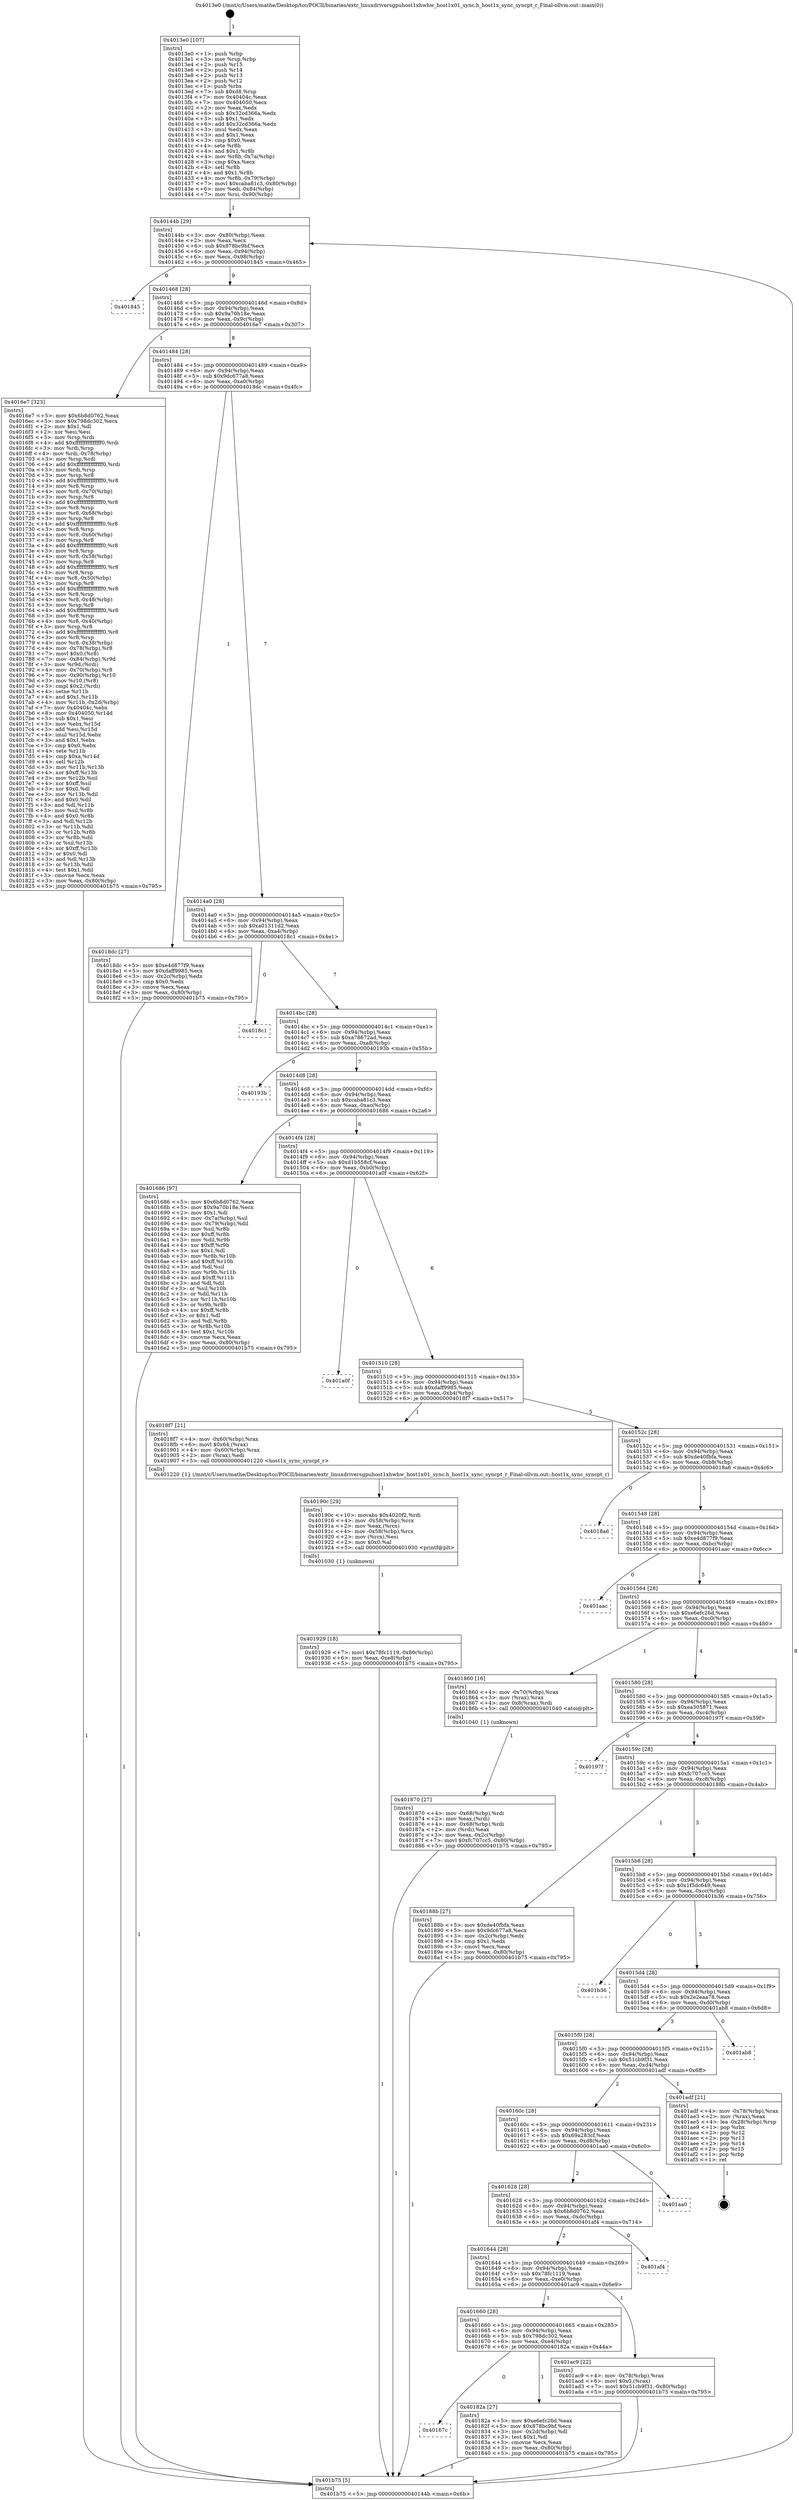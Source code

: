digraph "0x4013e0" {
  label = "0x4013e0 (/mnt/c/Users/mathe/Desktop/tcc/POCII/binaries/extr_linuxdriversgpuhost1xhwhw_host1x01_sync.h_host1x_sync_syncpt_r_Final-ollvm.out::main(0))"
  labelloc = "t"
  node[shape=record]

  Entry [label="",width=0.3,height=0.3,shape=circle,fillcolor=black,style=filled]
  "0x40144b" [label="{
     0x40144b [29]\l
     | [instrs]\l
     &nbsp;&nbsp;0x40144b \<+3\>: mov -0x80(%rbp),%eax\l
     &nbsp;&nbsp;0x40144e \<+2\>: mov %eax,%ecx\l
     &nbsp;&nbsp;0x401450 \<+6\>: sub $0x878bc9bf,%ecx\l
     &nbsp;&nbsp;0x401456 \<+6\>: mov %eax,-0x94(%rbp)\l
     &nbsp;&nbsp;0x40145c \<+6\>: mov %ecx,-0x98(%rbp)\l
     &nbsp;&nbsp;0x401462 \<+6\>: je 0000000000401845 \<main+0x465\>\l
  }"]
  "0x401845" [label="{
     0x401845\l
  }", style=dashed]
  "0x401468" [label="{
     0x401468 [28]\l
     | [instrs]\l
     &nbsp;&nbsp;0x401468 \<+5\>: jmp 000000000040146d \<main+0x8d\>\l
     &nbsp;&nbsp;0x40146d \<+6\>: mov -0x94(%rbp),%eax\l
     &nbsp;&nbsp;0x401473 \<+5\>: sub $0x9a70b18e,%eax\l
     &nbsp;&nbsp;0x401478 \<+6\>: mov %eax,-0x9c(%rbp)\l
     &nbsp;&nbsp;0x40147e \<+6\>: je 00000000004016e7 \<main+0x307\>\l
  }"]
  Exit [label="",width=0.3,height=0.3,shape=circle,fillcolor=black,style=filled,peripheries=2]
  "0x4016e7" [label="{
     0x4016e7 [323]\l
     | [instrs]\l
     &nbsp;&nbsp;0x4016e7 \<+5\>: mov $0x6b8d0762,%eax\l
     &nbsp;&nbsp;0x4016ec \<+5\>: mov $0x798dc302,%ecx\l
     &nbsp;&nbsp;0x4016f1 \<+2\>: mov $0x1,%dl\l
     &nbsp;&nbsp;0x4016f3 \<+2\>: xor %esi,%esi\l
     &nbsp;&nbsp;0x4016f5 \<+3\>: mov %rsp,%rdi\l
     &nbsp;&nbsp;0x4016f8 \<+4\>: add $0xfffffffffffffff0,%rdi\l
     &nbsp;&nbsp;0x4016fc \<+3\>: mov %rdi,%rsp\l
     &nbsp;&nbsp;0x4016ff \<+4\>: mov %rdi,-0x78(%rbp)\l
     &nbsp;&nbsp;0x401703 \<+3\>: mov %rsp,%rdi\l
     &nbsp;&nbsp;0x401706 \<+4\>: add $0xfffffffffffffff0,%rdi\l
     &nbsp;&nbsp;0x40170a \<+3\>: mov %rdi,%rsp\l
     &nbsp;&nbsp;0x40170d \<+3\>: mov %rsp,%r8\l
     &nbsp;&nbsp;0x401710 \<+4\>: add $0xfffffffffffffff0,%r8\l
     &nbsp;&nbsp;0x401714 \<+3\>: mov %r8,%rsp\l
     &nbsp;&nbsp;0x401717 \<+4\>: mov %r8,-0x70(%rbp)\l
     &nbsp;&nbsp;0x40171b \<+3\>: mov %rsp,%r8\l
     &nbsp;&nbsp;0x40171e \<+4\>: add $0xfffffffffffffff0,%r8\l
     &nbsp;&nbsp;0x401722 \<+3\>: mov %r8,%rsp\l
     &nbsp;&nbsp;0x401725 \<+4\>: mov %r8,-0x68(%rbp)\l
     &nbsp;&nbsp;0x401729 \<+3\>: mov %rsp,%r8\l
     &nbsp;&nbsp;0x40172c \<+4\>: add $0xfffffffffffffff0,%r8\l
     &nbsp;&nbsp;0x401730 \<+3\>: mov %r8,%rsp\l
     &nbsp;&nbsp;0x401733 \<+4\>: mov %r8,-0x60(%rbp)\l
     &nbsp;&nbsp;0x401737 \<+3\>: mov %rsp,%r8\l
     &nbsp;&nbsp;0x40173a \<+4\>: add $0xfffffffffffffff0,%r8\l
     &nbsp;&nbsp;0x40173e \<+3\>: mov %r8,%rsp\l
     &nbsp;&nbsp;0x401741 \<+4\>: mov %r8,-0x58(%rbp)\l
     &nbsp;&nbsp;0x401745 \<+3\>: mov %rsp,%r8\l
     &nbsp;&nbsp;0x401748 \<+4\>: add $0xfffffffffffffff0,%r8\l
     &nbsp;&nbsp;0x40174c \<+3\>: mov %r8,%rsp\l
     &nbsp;&nbsp;0x40174f \<+4\>: mov %r8,-0x50(%rbp)\l
     &nbsp;&nbsp;0x401753 \<+3\>: mov %rsp,%r8\l
     &nbsp;&nbsp;0x401756 \<+4\>: add $0xfffffffffffffff0,%r8\l
     &nbsp;&nbsp;0x40175a \<+3\>: mov %r8,%rsp\l
     &nbsp;&nbsp;0x40175d \<+4\>: mov %r8,-0x48(%rbp)\l
     &nbsp;&nbsp;0x401761 \<+3\>: mov %rsp,%r8\l
     &nbsp;&nbsp;0x401764 \<+4\>: add $0xfffffffffffffff0,%r8\l
     &nbsp;&nbsp;0x401768 \<+3\>: mov %r8,%rsp\l
     &nbsp;&nbsp;0x40176b \<+4\>: mov %r8,-0x40(%rbp)\l
     &nbsp;&nbsp;0x40176f \<+3\>: mov %rsp,%r8\l
     &nbsp;&nbsp;0x401772 \<+4\>: add $0xfffffffffffffff0,%r8\l
     &nbsp;&nbsp;0x401776 \<+3\>: mov %r8,%rsp\l
     &nbsp;&nbsp;0x401779 \<+4\>: mov %r8,-0x38(%rbp)\l
     &nbsp;&nbsp;0x40177d \<+4\>: mov -0x78(%rbp),%r8\l
     &nbsp;&nbsp;0x401781 \<+7\>: movl $0x0,(%r8)\l
     &nbsp;&nbsp;0x401788 \<+7\>: mov -0x84(%rbp),%r9d\l
     &nbsp;&nbsp;0x40178f \<+3\>: mov %r9d,(%rdi)\l
     &nbsp;&nbsp;0x401792 \<+4\>: mov -0x70(%rbp),%r8\l
     &nbsp;&nbsp;0x401796 \<+7\>: mov -0x90(%rbp),%r10\l
     &nbsp;&nbsp;0x40179d \<+3\>: mov %r10,(%r8)\l
     &nbsp;&nbsp;0x4017a0 \<+3\>: cmpl $0x2,(%rdi)\l
     &nbsp;&nbsp;0x4017a3 \<+4\>: setne %r11b\l
     &nbsp;&nbsp;0x4017a7 \<+4\>: and $0x1,%r11b\l
     &nbsp;&nbsp;0x4017ab \<+4\>: mov %r11b,-0x2d(%rbp)\l
     &nbsp;&nbsp;0x4017af \<+7\>: mov 0x40404c,%ebx\l
     &nbsp;&nbsp;0x4017b6 \<+8\>: mov 0x404050,%r14d\l
     &nbsp;&nbsp;0x4017be \<+3\>: sub $0x1,%esi\l
     &nbsp;&nbsp;0x4017c1 \<+3\>: mov %ebx,%r15d\l
     &nbsp;&nbsp;0x4017c4 \<+3\>: add %esi,%r15d\l
     &nbsp;&nbsp;0x4017c7 \<+4\>: imul %r15d,%ebx\l
     &nbsp;&nbsp;0x4017cb \<+3\>: and $0x1,%ebx\l
     &nbsp;&nbsp;0x4017ce \<+3\>: cmp $0x0,%ebx\l
     &nbsp;&nbsp;0x4017d1 \<+4\>: sete %r11b\l
     &nbsp;&nbsp;0x4017d5 \<+4\>: cmp $0xa,%r14d\l
     &nbsp;&nbsp;0x4017d9 \<+4\>: setl %r12b\l
     &nbsp;&nbsp;0x4017dd \<+3\>: mov %r11b,%r13b\l
     &nbsp;&nbsp;0x4017e0 \<+4\>: xor $0xff,%r13b\l
     &nbsp;&nbsp;0x4017e4 \<+3\>: mov %r12b,%sil\l
     &nbsp;&nbsp;0x4017e7 \<+4\>: xor $0xff,%sil\l
     &nbsp;&nbsp;0x4017eb \<+3\>: xor $0x0,%dl\l
     &nbsp;&nbsp;0x4017ee \<+3\>: mov %r13b,%dil\l
     &nbsp;&nbsp;0x4017f1 \<+4\>: and $0x0,%dil\l
     &nbsp;&nbsp;0x4017f5 \<+3\>: and %dl,%r11b\l
     &nbsp;&nbsp;0x4017f8 \<+3\>: mov %sil,%r8b\l
     &nbsp;&nbsp;0x4017fb \<+4\>: and $0x0,%r8b\l
     &nbsp;&nbsp;0x4017ff \<+3\>: and %dl,%r12b\l
     &nbsp;&nbsp;0x401802 \<+3\>: or %r11b,%dil\l
     &nbsp;&nbsp;0x401805 \<+3\>: or %r12b,%r8b\l
     &nbsp;&nbsp;0x401808 \<+3\>: xor %r8b,%dil\l
     &nbsp;&nbsp;0x40180b \<+3\>: or %sil,%r13b\l
     &nbsp;&nbsp;0x40180e \<+4\>: xor $0xff,%r13b\l
     &nbsp;&nbsp;0x401812 \<+3\>: or $0x0,%dl\l
     &nbsp;&nbsp;0x401815 \<+3\>: and %dl,%r13b\l
     &nbsp;&nbsp;0x401818 \<+3\>: or %r13b,%dil\l
     &nbsp;&nbsp;0x40181b \<+4\>: test $0x1,%dil\l
     &nbsp;&nbsp;0x40181f \<+3\>: cmovne %ecx,%eax\l
     &nbsp;&nbsp;0x401822 \<+3\>: mov %eax,-0x80(%rbp)\l
     &nbsp;&nbsp;0x401825 \<+5\>: jmp 0000000000401b75 \<main+0x795\>\l
  }"]
  "0x401484" [label="{
     0x401484 [28]\l
     | [instrs]\l
     &nbsp;&nbsp;0x401484 \<+5\>: jmp 0000000000401489 \<main+0xa9\>\l
     &nbsp;&nbsp;0x401489 \<+6\>: mov -0x94(%rbp),%eax\l
     &nbsp;&nbsp;0x40148f \<+5\>: sub $0x9dc677a8,%eax\l
     &nbsp;&nbsp;0x401494 \<+6\>: mov %eax,-0xa0(%rbp)\l
     &nbsp;&nbsp;0x40149a \<+6\>: je 00000000004018dc \<main+0x4fc\>\l
  }"]
  "0x401929" [label="{
     0x401929 [18]\l
     | [instrs]\l
     &nbsp;&nbsp;0x401929 \<+7\>: movl $0x78fc1119,-0x80(%rbp)\l
     &nbsp;&nbsp;0x401930 \<+6\>: mov %eax,-0xe8(%rbp)\l
     &nbsp;&nbsp;0x401936 \<+5\>: jmp 0000000000401b75 \<main+0x795\>\l
  }"]
  "0x4018dc" [label="{
     0x4018dc [27]\l
     | [instrs]\l
     &nbsp;&nbsp;0x4018dc \<+5\>: mov $0xe4d877f9,%eax\l
     &nbsp;&nbsp;0x4018e1 \<+5\>: mov $0xdaff9985,%ecx\l
     &nbsp;&nbsp;0x4018e6 \<+3\>: mov -0x2c(%rbp),%edx\l
     &nbsp;&nbsp;0x4018e9 \<+3\>: cmp $0x0,%edx\l
     &nbsp;&nbsp;0x4018ec \<+3\>: cmove %ecx,%eax\l
     &nbsp;&nbsp;0x4018ef \<+3\>: mov %eax,-0x80(%rbp)\l
     &nbsp;&nbsp;0x4018f2 \<+5\>: jmp 0000000000401b75 \<main+0x795\>\l
  }"]
  "0x4014a0" [label="{
     0x4014a0 [28]\l
     | [instrs]\l
     &nbsp;&nbsp;0x4014a0 \<+5\>: jmp 00000000004014a5 \<main+0xc5\>\l
     &nbsp;&nbsp;0x4014a5 \<+6\>: mov -0x94(%rbp),%eax\l
     &nbsp;&nbsp;0x4014ab \<+5\>: sub $0xa01311d2,%eax\l
     &nbsp;&nbsp;0x4014b0 \<+6\>: mov %eax,-0xa4(%rbp)\l
     &nbsp;&nbsp;0x4014b6 \<+6\>: je 00000000004018c1 \<main+0x4e1\>\l
  }"]
  "0x40190c" [label="{
     0x40190c [29]\l
     | [instrs]\l
     &nbsp;&nbsp;0x40190c \<+10\>: movabs $0x4020f2,%rdi\l
     &nbsp;&nbsp;0x401916 \<+4\>: mov -0x58(%rbp),%rcx\l
     &nbsp;&nbsp;0x40191a \<+2\>: mov %eax,(%rcx)\l
     &nbsp;&nbsp;0x40191c \<+4\>: mov -0x58(%rbp),%rcx\l
     &nbsp;&nbsp;0x401920 \<+2\>: mov (%rcx),%esi\l
     &nbsp;&nbsp;0x401922 \<+2\>: mov $0x0,%al\l
     &nbsp;&nbsp;0x401924 \<+5\>: call 0000000000401030 \<printf@plt\>\l
     | [calls]\l
     &nbsp;&nbsp;0x401030 \{1\} (unknown)\l
  }"]
  "0x4018c1" [label="{
     0x4018c1\l
  }", style=dashed]
  "0x4014bc" [label="{
     0x4014bc [28]\l
     | [instrs]\l
     &nbsp;&nbsp;0x4014bc \<+5\>: jmp 00000000004014c1 \<main+0xe1\>\l
     &nbsp;&nbsp;0x4014c1 \<+6\>: mov -0x94(%rbp),%eax\l
     &nbsp;&nbsp;0x4014c7 \<+5\>: sub $0xa78672ad,%eax\l
     &nbsp;&nbsp;0x4014cc \<+6\>: mov %eax,-0xa8(%rbp)\l
     &nbsp;&nbsp;0x4014d2 \<+6\>: je 000000000040193b \<main+0x55b\>\l
  }"]
  "0x401870" [label="{
     0x401870 [27]\l
     | [instrs]\l
     &nbsp;&nbsp;0x401870 \<+4\>: mov -0x68(%rbp),%rdi\l
     &nbsp;&nbsp;0x401874 \<+2\>: mov %eax,(%rdi)\l
     &nbsp;&nbsp;0x401876 \<+4\>: mov -0x68(%rbp),%rdi\l
     &nbsp;&nbsp;0x40187a \<+2\>: mov (%rdi),%eax\l
     &nbsp;&nbsp;0x40187c \<+3\>: mov %eax,-0x2c(%rbp)\l
     &nbsp;&nbsp;0x40187f \<+7\>: movl $0xfc707cc5,-0x80(%rbp)\l
     &nbsp;&nbsp;0x401886 \<+5\>: jmp 0000000000401b75 \<main+0x795\>\l
  }"]
  "0x40193b" [label="{
     0x40193b\l
  }", style=dashed]
  "0x4014d8" [label="{
     0x4014d8 [28]\l
     | [instrs]\l
     &nbsp;&nbsp;0x4014d8 \<+5\>: jmp 00000000004014dd \<main+0xfd\>\l
     &nbsp;&nbsp;0x4014dd \<+6\>: mov -0x94(%rbp),%eax\l
     &nbsp;&nbsp;0x4014e3 \<+5\>: sub $0xcaba81c3,%eax\l
     &nbsp;&nbsp;0x4014e8 \<+6\>: mov %eax,-0xac(%rbp)\l
     &nbsp;&nbsp;0x4014ee \<+6\>: je 0000000000401686 \<main+0x2a6\>\l
  }"]
  "0x40167c" [label="{
     0x40167c\l
  }", style=dashed]
  "0x401686" [label="{
     0x401686 [97]\l
     | [instrs]\l
     &nbsp;&nbsp;0x401686 \<+5\>: mov $0x6b8d0762,%eax\l
     &nbsp;&nbsp;0x40168b \<+5\>: mov $0x9a70b18e,%ecx\l
     &nbsp;&nbsp;0x401690 \<+2\>: mov $0x1,%dl\l
     &nbsp;&nbsp;0x401692 \<+4\>: mov -0x7a(%rbp),%sil\l
     &nbsp;&nbsp;0x401696 \<+4\>: mov -0x79(%rbp),%dil\l
     &nbsp;&nbsp;0x40169a \<+3\>: mov %sil,%r8b\l
     &nbsp;&nbsp;0x40169d \<+4\>: xor $0xff,%r8b\l
     &nbsp;&nbsp;0x4016a1 \<+3\>: mov %dil,%r9b\l
     &nbsp;&nbsp;0x4016a4 \<+4\>: xor $0xff,%r9b\l
     &nbsp;&nbsp;0x4016a8 \<+3\>: xor $0x1,%dl\l
     &nbsp;&nbsp;0x4016ab \<+3\>: mov %r8b,%r10b\l
     &nbsp;&nbsp;0x4016ae \<+4\>: and $0xff,%r10b\l
     &nbsp;&nbsp;0x4016b2 \<+3\>: and %dl,%sil\l
     &nbsp;&nbsp;0x4016b5 \<+3\>: mov %r9b,%r11b\l
     &nbsp;&nbsp;0x4016b8 \<+4\>: and $0xff,%r11b\l
     &nbsp;&nbsp;0x4016bc \<+3\>: and %dl,%dil\l
     &nbsp;&nbsp;0x4016bf \<+3\>: or %sil,%r10b\l
     &nbsp;&nbsp;0x4016c2 \<+3\>: or %dil,%r11b\l
     &nbsp;&nbsp;0x4016c5 \<+3\>: xor %r11b,%r10b\l
     &nbsp;&nbsp;0x4016c8 \<+3\>: or %r9b,%r8b\l
     &nbsp;&nbsp;0x4016cb \<+4\>: xor $0xff,%r8b\l
     &nbsp;&nbsp;0x4016cf \<+3\>: or $0x1,%dl\l
     &nbsp;&nbsp;0x4016d2 \<+3\>: and %dl,%r8b\l
     &nbsp;&nbsp;0x4016d5 \<+3\>: or %r8b,%r10b\l
     &nbsp;&nbsp;0x4016d8 \<+4\>: test $0x1,%r10b\l
     &nbsp;&nbsp;0x4016dc \<+3\>: cmovne %ecx,%eax\l
     &nbsp;&nbsp;0x4016df \<+3\>: mov %eax,-0x80(%rbp)\l
     &nbsp;&nbsp;0x4016e2 \<+5\>: jmp 0000000000401b75 \<main+0x795\>\l
  }"]
  "0x4014f4" [label="{
     0x4014f4 [28]\l
     | [instrs]\l
     &nbsp;&nbsp;0x4014f4 \<+5\>: jmp 00000000004014f9 \<main+0x119\>\l
     &nbsp;&nbsp;0x4014f9 \<+6\>: mov -0x94(%rbp),%eax\l
     &nbsp;&nbsp;0x4014ff \<+5\>: sub $0xd1b558cf,%eax\l
     &nbsp;&nbsp;0x401504 \<+6\>: mov %eax,-0xb0(%rbp)\l
     &nbsp;&nbsp;0x40150a \<+6\>: je 0000000000401a0f \<main+0x62f\>\l
  }"]
  "0x401b75" [label="{
     0x401b75 [5]\l
     | [instrs]\l
     &nbsp;&nbsp;0x401b75 \<+5\>: jmp 000000000040144b \<main+0x6b\>\l
  }"]
  "0x4013e0" [label="{
     0x4013e0 [107]\l
     | [instrs]\l
     &nbsp;&nbsp;0x4013e0 \<+1\>: push %rbp\l
     &nbsp;&nbsp;0x4013e1 \<+3\>: mov %rsp,%rbp\l
     &nbsp;&nbsp;0x4013e4 \<+2\>: push %r15\l
     &nbsp;&nbsp;0x4013e6 \<+2\>: push %r14\l
     &nbsp;&nbsp;0x4013e8 \<+2\>: push %r13\l
     &nbsp;&nbsp;0x4013ea \<+2\>: push %r12\l
     &nbsp;&nbsp;0x4013ec \<+1\>: push %rbx\l
     &nbsp;&nbsp;0x4013ed \<+7\>: sub $0xd8,%rsp\l
     &nbsp;&nbsp;0x4013f4 \<+7\>: mov 0x40404c,%eax\l
     &nbsp;&nbsp;0x4013fb \<+7\>: mov 0x404050,%ecx\l
     &nbsp;&nbsp;0x401402 \<+2\>: mov %eax,%edx\l
     &nbsp;&nbsp;0x401404 \<+6\>: sub $0x32cd366a,%edx\l
     &nbsp;&nbsp;0x40140a \<+3\>: sub $0x1,%edx\l
     &nbsp;&nbsp;0x40140d \<+6\>: add $0x32cd366a,%edx\l
     &nbsp;&nbsp;0x401413 \<+3\>: imul %edx,%eax\l
     &nbsp;&nbsp;0x401416 \<+3\>: and $0x1,%eax\l
     &nbsp;&nbsp;0x401419 \<+3\>: cmp $0x0,%eax\l
     &nbsp;&nbsp;0x40141c \<+4\>: sete %r8b\l
     &nbsp;&nbsp;0x401420 \<+4\>: and $0x1,%r8b\l
     &nbsp;&nbsp;0x401424 \<+4\>: mov %r8b,-0x7a(%rbp)\l
     &nbsp;&nbsp;0x401428 \<+3\>: cmp $0xa,%ecx\l
     &nbsp;&nbsp;0x40142b \<+4\>: setl %r8b\l
     &nbsp;&nbsp;0x40142f \<+4\>: and $0x1,%r8b\l
     &nbsp;&nbsp;0x401433 \<+4\>: mov %r8b,-0x79(%rbp)\l
     &nbsp;&nbsp;0x401437 \<+7\>: movl $0xcaba81c3,-0x80(%rbp)\l
     &nbsp;&nbsp;0x40143e \<+6\>: mov %edi,-0x84(%rbp)\l
     &nbsp;&nbsp;0x401444 \<+7\>: mov %rsi,-0x90(%rbp)\l
  }"]
  "0x40182a" [label="{
     0x40182a [27]\l
     | [instrs]\l
     &nbsp;&nbsp;0x40182a \<+5\>: mov $0xe6efc26d,%eax\l
     &nbsp;&nbsp;0x40182f \<+5\>: mov $0x878bc9bf,%ecx\l
     &nbsp;&nbsp;0x401834 \<+3\>: mov -0x2d(%rbp),%dl\l
     &nbsp;&nbsp;0x401837 \<+3\>: test $0x1,%dl\l
     &nbsp;&nbsp;0x40183a \<+3\>: cmovne %ecx,%eax\l
     &nbsp;&nbsp;0x40183d \<+3\>: mov %eax,-0x80(%rbp)\l
     &nbsp;&nbsp;0x401840 \<+5\>: jmp 0000000000401b75 \<main+0x795\>\l
  }"]
  "0x401660" [label="{
     0x401660 [28]\l
     | [instrs]\l
     &nbsp;&nbsp;0x401660 \<+5\>: jmp 0000000000401665 \<main+0x285\>\l
     &nbsp;&nbsp;0x401665 \<+6\>: mov -0x94(%rbp),%eax\l
     &nbsp;&nbsp;0x40166b \<+5\>: sub $0x798dc302,%eax\l
     &nbsp;&nbsp;0x401670 \<+6\>: mov %eax,-0xe4(%rbp)\l
     &nbsp;&nbsp;0x401676 \<+6\>: je 000000000040182a \<main+0x44a\>\l
  }"]
  "0x401a0f" [label="{
     0x401a0f\l
  }", style=dashed]
  "0x401510" [label="{
     0x401510 [28]\l
     | [instrs]\l
     &nbsp;&nbsp;0x401510 \<+5\>: jmp 0000000000401515 \<main+0x135\>\l
     &nbsp;&nbsp;0x401515 \<+6\>: mov -0x94(%rbp),%eax\l
     &nbsp;&nbsp;0x40151b \<+5\>: sub $0xdaff9985,%eax\l
     &nbsp;&nbsp;0x401520 \<+6\>: mov %eax,-0xb4(%rbp)\l
     &nbsp;&nbsp;0x401526 \<+6\>: je 00000000004018f7 \<main+0x517\>\l
  }"]
  "0x401ac9" [label="{
     0x401ac9 [22]\l
     | [instrs]\l
     &nbsp;&nbsp;0x401ac9 \<+4\>: mov -0x78(%rbp),%rax\l
     &nbsp;&nbsp;0x401acd \<+6\>: movl $0x0,(%rax)\l
     &nbsp;&nbsp;0x401ad3 \<+7\>: movl $0x51cb9f31,-0x80(%rbp)\l
     &nbsp;&nbsp;0x401ada \<+5\>: jmp 0000000000401b75 \<main+0x795\>\l
  }"]
  "0x4018f7" [label="{
     0x4018f7 [21]\l
     | [instrs]\l
     &nbsp;&nbsp;0x4018f7 \<+4\>: mov -0x60(%rbp),%rax\l
     &nbsp;&nbsp;0x4018fb \<+6\>: movl $0x64,(%rax)\l
     &nbsp;&nbsp;0x401901 \<+4\>: mov -0x60(%rbp),%rax\l
     &nbsp;&nbsp;0x401905 \<+2\>: mov (%rax),%edi\l
     &nbsp;&nbsp;0x401907 \<+5\>: call 0000000000401220 \<host1x_sync_syncpt_r\>\l
     | [calls]\l
     &nbsp;&nbsp;0x401220 \{1\} (/mnt/c/Users/mathe/Desktop/tcc/POCII/binaries/extr_linuxdriversgpuhost1xhwhw_host1x01_sync.h_host1x_sync_syncpt_r_Final-ollvm.out::host1x_sync_syncpt_r)\l
  }"]
  "0x40152c" [label="{
     0x40152c [28]\l
     | [instrs]\l
     &nbsp;&nbsp;0x40152c \<+5\>: jmp 0000000000401531 \<main+0x151\>\l
     &nbsp;&nbsp;0x401531 \<+6\>: mov -0x94(%rbp),%eax\l
     &nbsp;&nbsp;0x401537 \<+5\>: sub $0xde40fbfa,%eax\l
     &nbsp;&nbsp;0x40153c \<+6\>: mov %eax,-0xb8(%rbp)\l
     &nbsp;&nbsp;0x401542 \<+6\>: je 00000000004018a6 \<main+0x4c6\>\l
  }"]
  "0x401644" [label="{
     0x401644 [28]\l
     | [instrs]\l
     &nbsp;&nbsp;0x401644 \<+5\>: jmp 0000000000401649 \<main+0x269\>\l
     &nbsp;&nbsp;0x401649 \<+6\>: mov -0x94(%rbp),%eax\l
     &nbsp;&nbsp;0x40164f \<+5\>: sub $0x78fc1119,%eax\l
     &nbsp;&nbsp;0x401654 \<+6\>: mov %eax,-0xe0(%rbp)\l
     &nbsp;&nbsp;0x40165a \<+6\>: je 0000000000401ac9 \<main+0x6e9\>\l
  }"]
  "0x4018a6" [label="{
     0x4018a6\l
  }", style=dashed]
  "0x401548" [label="{
     0x401548 [28]\l
     | [instrs]\l
     &nbsp;&nbsp;0x401548 \<+5\>: jmp 000000000040154d \<main+0x16d\>\l
     &nbsp;&nbsp;0x40154d \<+6\>: mov -0x94(%rbp),%eax\l
     &nbsp;&nbsp;0x401553 \<+5\>: sub $0xe4d877f9,%eax\l
     &nbsp;&nbsp;0x401558 \<+6\>: mov %eax,-0xbc(%rbp)\l
     &nbsp;&nbsp;0x40155e \<+6\>: je 0000000000401aac \<main+0x6cc\>\l
  }"]
  "0x401af4" [label="{
     0x401af4\l
  }", style=dashed]
  "0x401aac" [label="{
     0x401aac\l
  }", style=dashed]
  "0x401564" [label="{
     0x401564 [28]\l
     | [instrs]\l
     &nbsp;&nbsp;0x401564 \<+5\>: jmp 0000000000401569 \<main+0x189\>\l
     &nbsp;&nbsp;0x401569 \<+6\>: mov -0x94(%rbp),%eax\l
     &nbsp;&nbsp;0x40156f \<+5\>: sub $0xe6efc26d,%eax\l
     &nbsp;&nbsp;0x401574 \<+6\>: mov %eax,-0xc0(%rbp)\l
     &nbsp;&nbsp;0x40157a \<+6\>: je 0000000000401860 \<main+0x480\>\l
  }"]
  "0x401628" [label="{
     0x401628 [28]\l
     | [instrs]\l
     &nbsp;&nbsp;0x401628 \<+5\>: jmp 000000000040162d \<main+0x24d\>\l
     &nbsp;&nbsp;0x40162d \<+6\>: mov -0x94(%rbp),%eax\l
     &nbsp;&nbsp;0x401633 \<+5\>: sub $0x6b8d0762,%eax\l
     &nbsp;&nbsp;0x401638 \<+6\>: mov %eax,-0xdc(%rbp)\l
     &nbsp;&nbsp;0x40163e \<+6\>: je 0000000000401af4 \<main+0x714\>\l
  }"]
  "0x401860" [label="{
     0x401860 [16]\l
     | [instrs]\l
     &nbsp;&nbsp;0x401860 \<+4\>: mov -0x70(%rbp),%rax\l
     &nbsp;&nbsp;0x401864 \<+3\>: mov (%rax),%rax\l
     &nbsp;&nbsp;0x401867 \<+4\>: mov 0x8(%rax),%rdi\l
     &nbsp;&nbsp;0x40186b \<+5\>: call 0000000000401040 \<atoi@plt\>\l
     | [calls]\l
     &nbsp;&nbsp;0x401040 \{1\} (unknown)\l
  }"]
  "0x401580" [label="{
     0x401580 [28]\l
     | [instrs]\l
     &nbsp;&nbsp;0x401580 \<+5\>: jmp 0000000000401585 \<main+0x1a5\>\l
     &nbsp;&nbsp;0x401585 \<+6\>: mov -0x94(%rbp),%eax\l
     &nbsp;&nbsp;0x40158b \<+5\>: sub $0xea305871,%eax\l
     &nbsp;&nbsp;0x401590 \<+6\>: mov %eax,-0xc4(%rbp)\l
     &nbsp;&nbsp;0x401596 \<+6\>: je 000000000040197f \<main+0x59f\>\l
  }"]
  "0x401aa0" [label="{
     0x401aa0\l
  }", style=dashed]
  "0x40197f" [label="{
     0x40197f\l
  }", style=dashed]
  "0x40159c" [label="{
     0x40159c [28]\l
     | [instrs]\l
     &nbsp;&nbsp;0x40159c \<+5\>: jmp 00000000004015a1 \<main+0x1c1\>\l
     &nbsp;&nbsp;0x4015a1 \<+6\>: mov -0x94(%rbp),%eax\l
     &nbsp;&nbsp;0x4015a7 \<+5\>: sub $0xfc707cc5,%eax\l
     &nbsp;&nbsp;0x4015ac \<+6\>: mov %eax,-0xc8(%rbp)\l
     &nbsp;&nbsp;0x4015b2 \<+6\>: je 000000000040188b \<main+0x4ab\>\l
  }"]
  "0x40160c" [label="{
     0x40160c [28]\l
     | [instrs]\l
     &nbsp;&nbsp;0x40160c \<+5\>: jmp 0000000000401611 \<main+0x231\>\l
     &nbsp;&nbsp;0x401611 \<+6\>: mov -0x94(%rbp),%eax\l
     &nbsp;&nbsp;0x401617 \<+5\>: sub $0x69a283cf,%eax\l
     &nbsp;&nbsp;0x40161c \<+6\>: mov %eax,-0xd8(%rbp)\l
     &nbsp;&nbsp;0x401622 \<+6\>: je 0000000000401aa0 \<main+0x6c0\>\l
  }"]
  "0x40188b" [label="{
     0x40188b [27]\l
     | [instrs]\l
     &nbsp;&nbsp;0x40188b \<+5\>: mov $0xde40fbfa,%eax\l
     &nbsp;&nbsp;0x401890 \<+5\>: mov $0x9dc677a8,%ecx\l
     &nbsp;&nbsp;0x401895 \<+3\>: mov -0x2c(%rbp),%edx\l
     &nbsp;&nbsp;0x401898 \<+3\>: cmp $0x1,%edx\l
     &nbsp;&nbsp;0x40189b \<+3\>: cmovl %ecx,%eax\l
     &nbsp;&nbsp;0x40189e \<+3\>: mov %eax,-0x80(%rbp)\l
     &nbsp;&nbsp;0x4018a1 \<+5\>: jmp 0000000000401b75 \<main+0x795\>\l
  }"]
  "0x4015b8" [label="{
     0x4015b8 [28]\l
     | [instrs]\l
     &nbsp;&nbsp;0x4015b8 \<+5\>: jmp 00000000004015bd \<main+0x1dd\>\l
     &nbsp;&nbsp;0x4015bd \<+6\>: mov -0x94(%rbp),%eax\l
     &nbsp;&nbsp;0x4015c3 \<+5\>: sub $0x1f5dc649,%eax\l
     &nbsp;&nbsp;0x4015c8 \<+6\>: mov %eax,-0xcc(%rbp)\l
     &nbsp;&nbsp;0x4015ce \<+6\>: je 0000000000401b36 \<main+0x756\>\l
  }"]
  "0x401adf" [label="{
     0x401adf [21]\l
     | [instrs]\l
     &nbsp;&nbsp;0x401adf \<+4\>: mov -0x78(%rbp),%rax\l
     &nbsp;&nbsp;0x401ae3 \<+2\>: mov (%rax),%eax\l
     &nbsp;&nbsp;0x401ae5 \<+4\>: lea -0x28(%rbp),%rsp\l
     &nbsp;&nbsp;0x401ae9 \<+1\>: pop %rbx\l
     &nbsp;&nbsp;0x401aea \<+2\>: pop %r12\l
     &nbsp;&nbsp;0x401aec \<+2\>: pop %r13\l
     &nbsp;&nbsp;0x401aee \<+2\>: pop %r14\l
     &nbsp;&nbsp;0x401af0 \<+2\>: pop %r15\l
     &nbsp;&nbsp;0x401af2 \<+1\>: pop %rbp\l
     &nbsp;&nbsp;0x401af3 \<+1\>: ret\l
  }"]
  "0x401b36" [label="{
     0x401b36\l
  }", style=dashed]
  "0x4015d4" [label="{
     0x4015d4 [28]\l
     | [instrs]\l
     &nbsp;&nbsp;0x4015d4 \<+5\>: jmp 00000000004015d9 \<main+0x1f9\>\l
     &nbsp;&nbsp;0x4015d9 \<+6\>: mov -0x94(%rbp),%eax\l
     &nbsp;&nbsp;0x4015df \<+5\>: sub $0x2e2eaa78,%eax\l
     &nbsp;&nbsp;0x4015e4 \<+6\>: mov %eax,-0xd0(%rbp)\l
     &nbsp;&nbsp;0x4015ea \<+6\>: je 0000000000401ab8 \<main+0x6d8\>\l
  }"]
  "0x4015f0" [label="{
     0x4015f0 [28]\l
     | [instrs]\l
     &nbsp;&nbsp;0x4015f0 \<+5\>: jmp 00000000004015f5 \<main+0x215\>\l
     &nbsp;&nbsp;0x4015f5 \<+6\>: mov -0x94(%rbp),%eax\l
     &nbsp;&nbsp;0x4015fb \<+5\>: sub $0x51cb9f31,%eax\l
     &nbsp;&nbsp;0x401600 \<+6\>: mov %eax,-0xd4(%rbp)\l
     &nbsp;&nbsp;0x401606 \<+6\>: je 0000000000401adf \<main+0x6ff\>\l
  }"]
  "0x401ab8" [label="{
     0x401ab8\l
  }", style=dashed]
  Entry -> "0x4013e0" [label=" 1"]
  "0x40144b" -> "0x401845" [label=" 0"]
  "0x40144b" -> "0x401468" [label=" 9"]
  "0x401adf" -> Exit [label=" 1"]
  "0x401468" -> "0x4016e7" [label=" 1"]
  "0x401468" -> "0x401484" [label=" 8"]
  "0x401ac9" -> "0x401b75" [label=" 1"]
  "0x401484" -> "0x4018dc" [label=" 1"]
  "0x401484" -> "0x4014a0" [label=" 7"]
  "0x401929" -> "0x401b75" [label=" 1"]
  "0x4014a0" -> "0x4018c1" [label=" 0"]
  "0x4014a0" -> "0x4014bc" [label=" 7"]
  "0x40190c" -> "0x401929" [label=" 1"]
  "0x4014bc" -> "0x40193b" [label=" 0"]
  "0x4014bc" -> "0x4014d8" [label=" 7"]
  "0x4018f7" -> "0x40190c" [label=" 1"]
  "0x4014d8" -> "0x401686" [label=" 1"]
  "0x4014d8" -> "0x4014f4" [label=" 6"]
  "0x401686" -> "0x401b75" [label=" 1"]
  "0x4013e0" -> "0x40144b" [label=" 1"]
  "0x401b75" -> "0x40144b" [label=" 8"]
  "0x4018dc" -> "0x401b75" [label=" 1"]
  "0x4016e7" -> "0x401b75" [label=" 1"]
  "0x40188b" -> "0x401b75" [label=" 1"]
  "0x4014f4" -> "0x401a0f" [label=" 0"]
  "0x4014f4" -> "0x401510" [label=" 6"]
  "0x401860" -> "0x401870" [label=" 1"]
  "0x401510" -> "0x4018f7" [label=" 1"]
  "0x401510" -> "0x40152c" [label=" 5"]
  "0x40182a" -> "0x401b75" [label=" 1"]
  "0x40152c" -> "0x4018a6" [label=" 0"]
  "0x40152c" -> "0x401548" [label=" 5"]
  "0x401660" -> "0x40182a" [label=" 1"]
  "0x401548" -> "0x401aac" [label=" 0"]
  "0x401548" -> "0x401564" [label=" 5"]
  "0x401870" -> "0x401b75" [label=" 1"]
  "0x401564" -> "0x401860" [label=" 1"]
  "0x401564" -> "0x401580" [label=" 4"]
  "0x401644" -> "0x401ac9" [label=" 1"]
  "0x401580" -> "0x40197f" [label=" 0"]
  "0x401580" -> "0x40159c" [label=" 4"]
  "0x401660" -> "0x40167c" [label=" 0"]
  "0x40159c" -> "0x40188b" [label=" 1"]
  "0x40159c" -> "0x4015b8" [label=" 3"]
  "0x401628" -> "0x401af4" [label=" 0"]
  "0x4015b8" -> "0x401b36" [label=" 0"]
  "0x4015b8" -> "0x4015d4" [label=" 3"]
  "0x401644" -> "0x401660" [label=" 1"]
  "0x4015d4" -> "0x401ab8" [label=" 0"]
  "0x4015d4" -> "0x4015f0" [label=" 3"]
  "0x40160c" -> "0x401628" [label=" 2"]
  "0x4015f0" -> "0x401adf" [label=" 1"]
  "0x4015f0" -> "0x40160c" [label=" 2"]
  "0x401628" -> "0x401644" [label=" 2"]
  "0x40160c" -> "0x401aa0" [label=" 0"]
}
